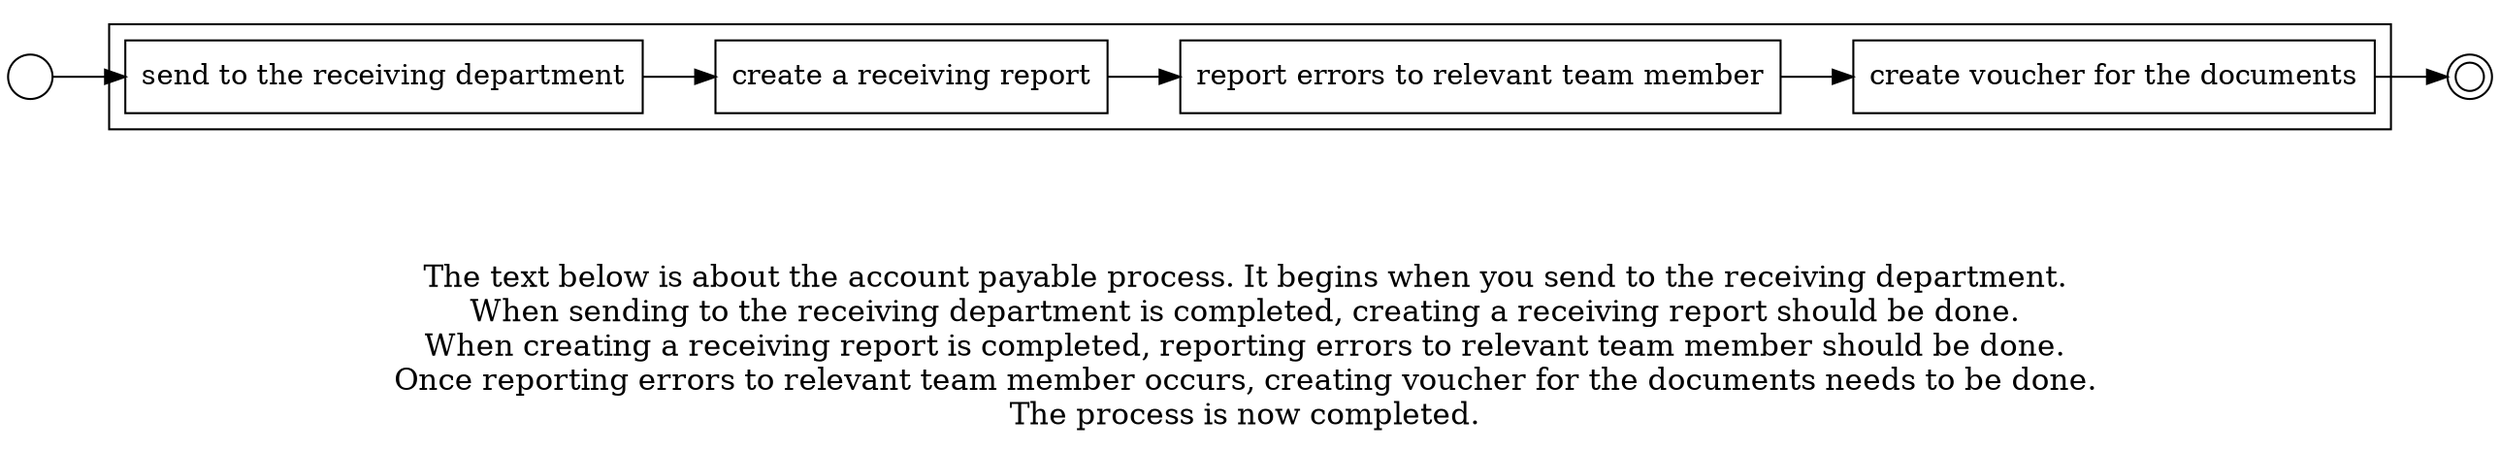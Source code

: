 digraph account_payable_process_152 {
	graph [rankdir=LR]
	START_NODE [label="" shape=circle width=0.3]
	subgraph CLUSTER_0 {
		"send to the receiving department" [shape=box]
		"create a receiving report" [shape=box]
		"send to the receiving department" -> "create a receiving report"
		"report errors to relevant team member" [shape=box]
		"create a receiving report" -> "report errors to relevant team member"
		"create voucher for the documents" [shape=box]
		"report errors to relevant team member" -> "create voucher for the documents"
	}
	START_NODE -> "send to the receiving department"
	END_NODE [label="" shape=doublecircle width=0.2]
	"create voucher for the documents" -> END_NODE
	fontsize=15 label="\n\n
The text below is about the account payable process. It begins when you send to the receiving department. 
When sending to the receiving department is completed, creating a receiving report should be done. 
When creating a receiving report is completed, reporting errors to relevant team member should be done. 
Once reporting errors to relevant team member occurs, creating voucher for the documents needs to be done. 
The process is now completed. 
"
}
